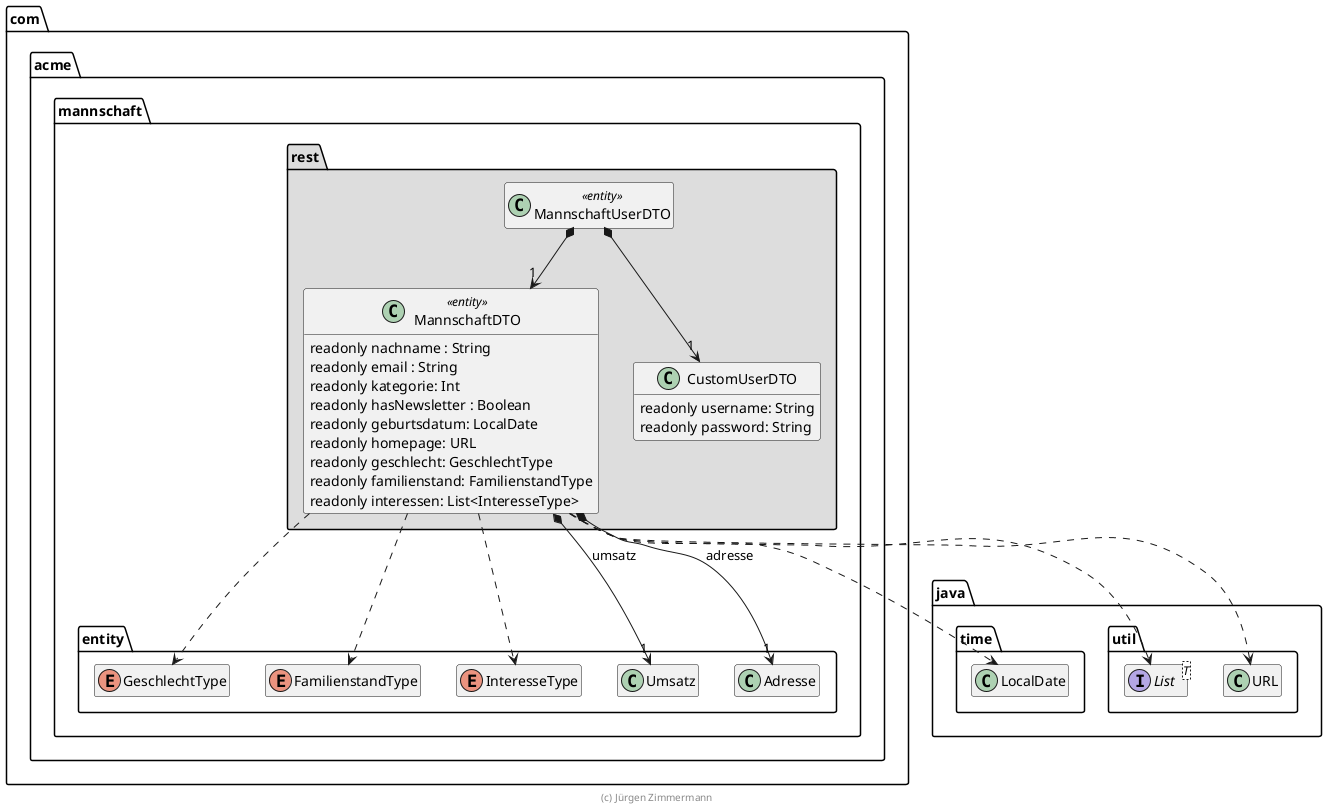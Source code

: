 ' Copyright (C) 2019 - present Juergen Zimmermann, Hochschule Karlsruhe
'
' This program is free software: you can redistribute it and/or modify
' it under the terms of the GNU General Public License as published by
' the Free Software Foundation, either version 3 of the License, or
' (at your option) any later version.
'
' This program is distributed in the hope that it will be useful,
' but WITHOUT ANY WARRANTY; without even the implied warranty of
' MERCHANTABILITY or FITNESS FOR A PARTICULAR PURPOSE.  See the
' GNU General Public License for more details.
'
' You should have received a copy of the GNU General Public License
' along with this program.  If not, see <https://www.gnu.org/licenses/>.
@startuml MannschaftUserModel

skinparam classAttributeIconSize 0
' skinparam monochrome true

package java {
    package util {
        interface List<T>
        class URL
    }

    package time {
        class LocalDate

        URL .right[hidden].> LocalDate
    }
}

package com.acme.mannschaft {
    package entity {
        class Umsatz
        class Adresse
        enum GeschlechtType
        enum FamilienstandType
        enum InteresseType
    }

    package rest #DDDDDD {
        class MannschaftDTO << entity >> {
            readonly nachname : String
            readonly email : String
            readonly kategorie: Int
            readonly hasNewsletter : Boolean
            readonly geburtsdatum: LocalDate
            readonly homepage: URL
            readonly geschlecht: GeschlechtType
            readonly familienstand: FamilienstandType
            readonly interessen: List<InteresseType>
        }

        MannschaftDTO *--> "1" Umsatz : umsatz
        MannschaftDTO *--> "1" Adresse : adresse
        MannschaftDTO ..> GeschlechtType
        MannschaftDTO ..> FamilienstandType
        MannschaftDTO ..> InteresseType
        MannschaftDTO ..> URL
        MannschaftDTO ..> LocalDate
        MannschaftDTO .right.> List

        class CustomUserDTO {
            readonly username: String
            readonly password: String
        }

        class MannschaftUserDTO << entity >>
        MannschaftUserDTO *--> "1" MannschaftDTO
        MannschaftUserDTO *--> "1" CustomUserDTO

        InteresseType .right[hidden].> URL
    }
}

hide empty members

footer (c) Jürgen Zimmermann

@enduml
